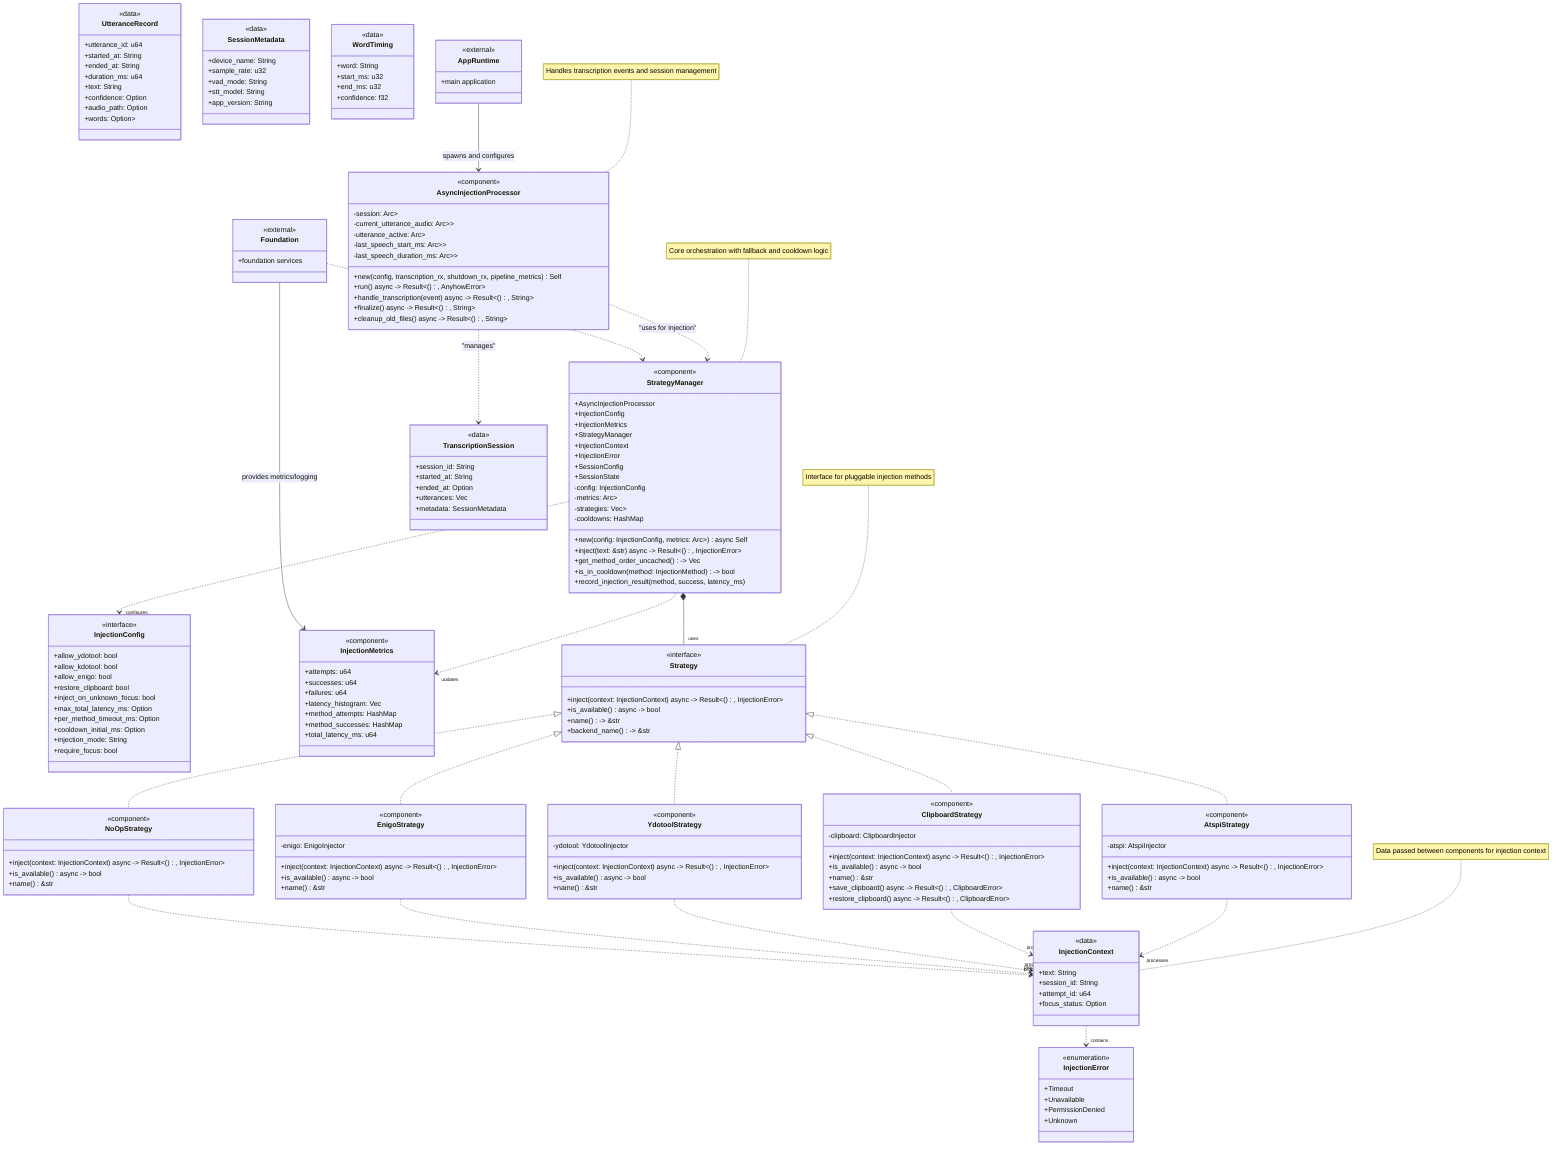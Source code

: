 classDiagram
    class StrategyManager {
        <<component>>
        +AsyncInjectionProcessor
        +InjectionConfig
        +InjectionMetrics
        +StrategyManager
        +InjectionContext
        +InjectionError
        +SessionConfig
        +SessionState
    }

    class AsyncInjectionProcessor {
        <<component>>
        +new(config, transcription_rx, shutdown_rx, pipeline_metrics) Self
        +run() async -> Result<(), AnyhowError>
        +handle_transcription(event) async -> Result<(), String>
        +finalize() async -> Result<(), String>
        +cleanup_old_files() async -> Result<(), String>
        -session: Arc<Mutex<TranscriptionSession>>
        -current_utterance_audio: Arc<Mutex<Vec<i16>>>
        -utterance_active: Arc<Mutex<bool>>
        -last_speech_start_ms: Arc<Mutex<Option<u64>>>
        -last_speech_duration_ms: Arc<Mutex<Option<u64>>>
    }

    class StrategyManager {
        <<component>>
        +new(config: InjectionConfig, metrics: Arc<Mutex<InjectionMetrics>>) async Self
        +inject(text: &str) async -> Result<(), InjectionError>
        +get_method_order_uncached() -> Vec<InjectionMethod>
        +is_in_cooldown(method: InjectionMethod) -> bool
        +record_injection_result(method, success, latency_ms)
        -config: InjectionConfig
        -metrics: Arc<Mutex<InjectionMetrics>>
        -strategies: Vec<Box<dyn Strategy>>
        -cooldowns: HashMap<InjectionMethod, Instant>
    }

    class InjectionConfig {
        <<interface>>
        +allow_ydotool: bool
        +allow_kdotool: bool
        +allow_enigo: bool
        +restore_clipboard: bool
        +inject_on_unknown_focus: bool
        +max_total_latency_ms: Option<u64>
        +per_method_timeout_ms: Option<u64>
        +cooldown_initial_ms: Option<u64>
        +injection_mode: String
        +require_focus: bool
    }

    class InjectionMetrics {
        <<component>>
        +attempts: u64
        +successes: u64
        +failures: u64
        +latency_histogram: Vec<u64>
        +method_attempts: HashMap<InjectionMethod, u64>
        +method_successes: HashMap<InjectionMethod, u64>
        +total_latency_ms: u64
    }

    class Strategy {
        <<interface>>
        +inject(context: InjectionContext) async -> Result<(), InjectionError>
        +is_available() async -> bool
        +name() -> &str
        +backend_name() -> &str
    }

    class AtspiStrategy {
        <<component>>
        +inject(context: InjectionContext) async -> Result<(), InjectionError>
        +is_available() async -> bool
        +name() &str
        -atspi: AtspiInjector
    }

    class ClipboardStrategy {
        <<component>>
        +inject(context: InjectionContext) async -> Result<(), InjectionError>
        +is_available() async -> bool
        +name() &str
        +save_clipboard() async -> Result<(), ClipboardError>
        +restore_clipboard() async -> Result<(), ClipboardError>
        -clipboard: ClipboardInjector
    }

    class YdotoolStrategy {
        <<component>>
        +inject(context: InjectionContext) async -> Result<(), InjectionError>
        +is_available() async -> bool
        +name() &str
        -ydotool: YdotoolInjector
    }

    class EnigoStrategy {
        <<component>>
        +inject(context: InjectionContext) async -> Result<(), InjectionError>
        +is_available() async -> bool
        +name() &str
        -enigo: EnigoInjector
    }

    class NoOpStrategy {
        <<component>>
        +inject(context: InjectionContext) async -> Result<(), InjectionError>
        +is_available() async -> bool
        +name() &str
    }

    class InjectionContext {
        <<data>>
        +text: String
        +session_id: String
        +attempt_id: u64
        +focus_status: Option<String>
    }

    class InjectionError {
        <<enumeration>>
        +Timeout
        +Unavailable
        +PermissionDenied
        +Unknown
    }

    class TranscriptionSession {
        <<data>>
        +session_id: String
        +started_at: String
        +ended_at: Option<String>
        +utterances: Vec<UtteranceRecord>
        +metadata: SessionMetadata
    }

    class UtteranceRecord {
        <<data>>
        +utterance_id: u64
        +started_at: String
        +ended_at: String
        +duration_ms: u64
        +text: String
        +confidence: Option<f32>
        +audio_path: Option<PathBuf>
        +words: Option<Vec<WordTiming>>
    }

    class SessionMetadata {
        <<data>>
        +device_name: String
        +sample_rate: u32
        +vad_mode: String
        +stt_model: String
        +app_version: String
    }

    class WordTiming {
        <<data>>
        +word: String
        +start_ms: u32
        +end_ms: u32
        +confidence: f32
    }

    class AppRuntime {
        <<external>>
        +main application
    }

    class Foundation {
        <<external>>
        +foundation services
    }

    %% Relationships and Flows
    StrategyManager *-- "uses" Strategy
    StrategyManager ..> "configures" InjectionConfig
    StrategyManager ..> "updates" InjectionMetrics
    AsyncInjectionProcessor ..> StrategyManager : "uses for injection"
    AsyncInjectionProcessor ..> TranscriptionSession : "manages"
    Strategy <|.. AtspiStrategy
    Strategy <|.. ClipboardStrategy
    Strategy <|.. YdotoolStrategy
    Strategy <|.. EnigoStrategy
    Strategy <|.. NoOpStrategy
    AtspiStrategy ..> "processes" InjectionContext
    ClipboardStrategy ..> "processes" InjectionContext
    YdotoolStrategy ..> "processes" InjectionContext
    EnigoStrategy ..> "processes" InjectionContext
    NoOpStrategy ..> "processes" InjectionContext
    InjectionContext ..> "contains" InjectionError

    %% App and Foundation Interactions
    AppRuntime --> AsyncInjectionProcessor : spawns and configures
    Foundation --> InjectionMetrics : provides metrics/logging
    Foundation ..> StrategyManager : "provides config/state"

    %% Message Flows
    note for StrategyManager "Core orchestration with fallback and cooldown logic"
    note for AsyncInjectionProcessor "Handles transcription events and session management"
    note for Strategy "Interface for pluggable injection methods"
    note for InjectionContext "Data passed between components for injection context"
